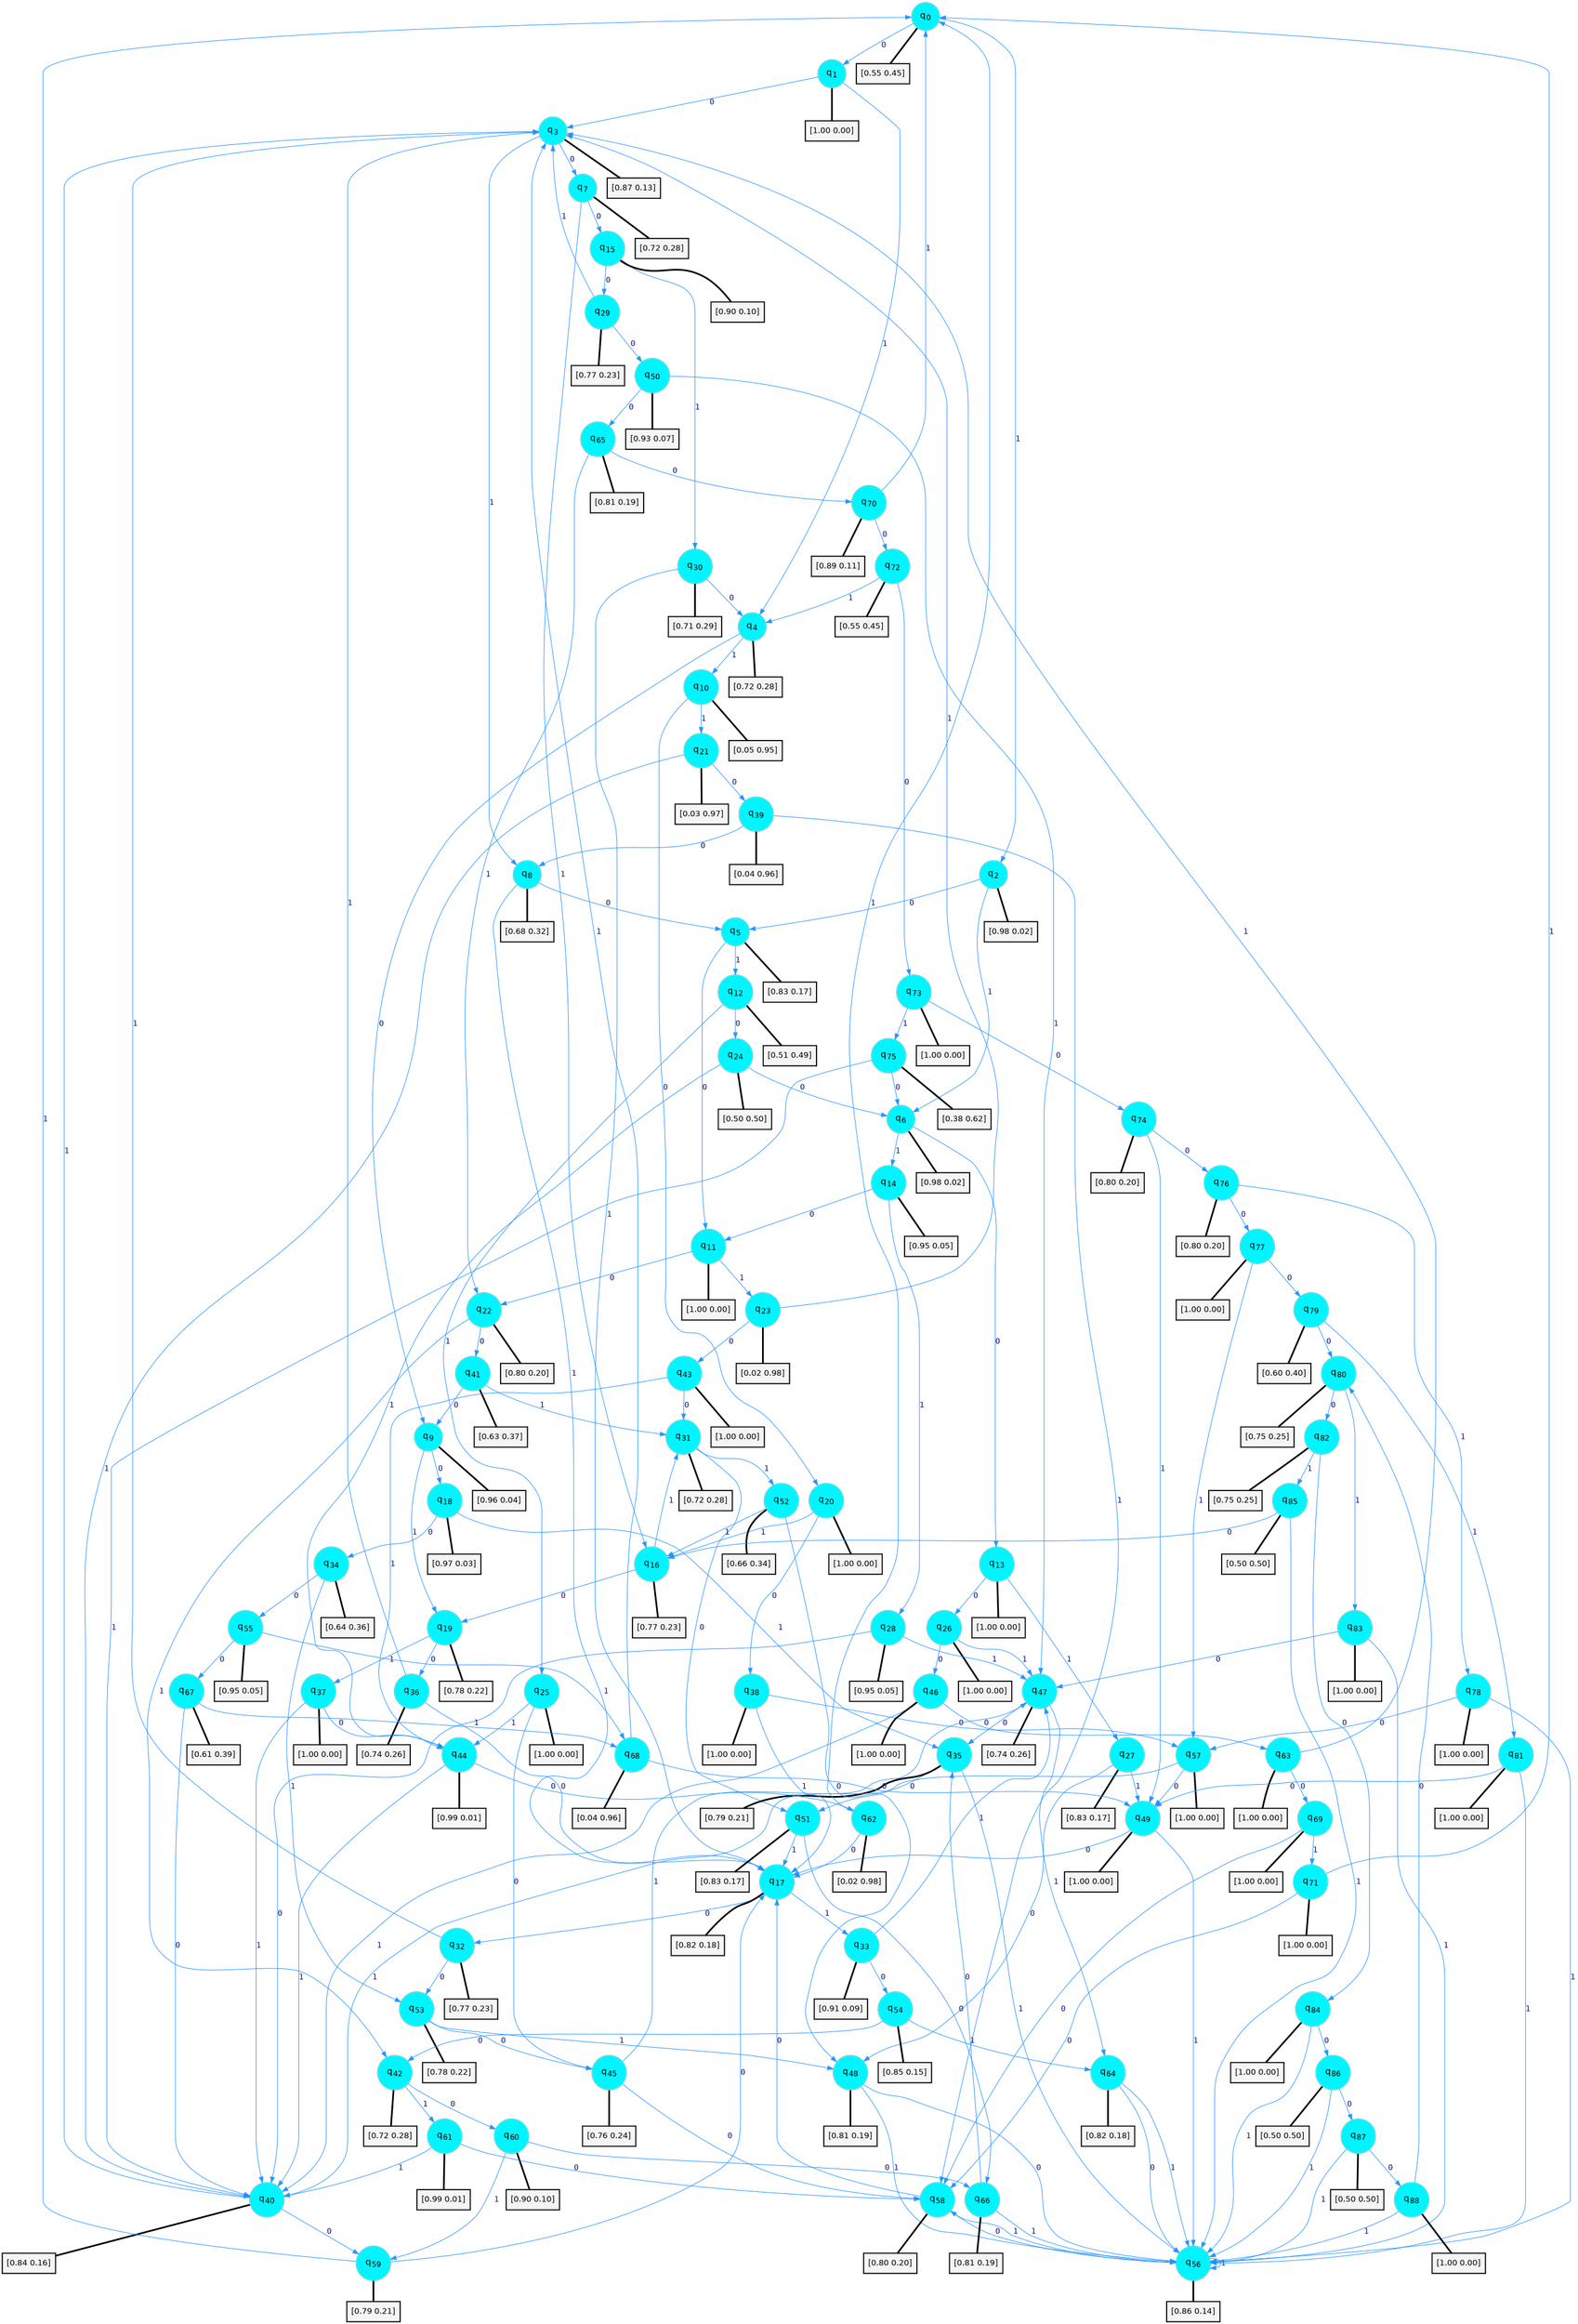 digraph G {
graph [
bgcolor=transparent, dpi=300, rankdir=TD, size="40,25"];
node [
color=gray, fillcolor=turquoise1, fontcolor=black, fontname=Helvetica, fontsize=16, fontweight=bold, shape=circle, style=filled];
edge [
arrowsize=1, color=dodgerblue1, fontcolor=midnightblue, fontname=courier, fontweight=bold, penwidth=1, style=solid, weight=20];
0[label=<q<SUB>0</SUB>>];
1[label=<q<SUB>1</SUB>>];
2[label=<q<SUB>2</SUB>>];
3[label=<q<SUB>3</SUB>>];
4[label=<q<SUB>4</SUB>>];
5[label=<q<SUB>5</SUB>>];
6[label=<q<SUB>6</SUB>>];
7[label=<q<SUB>7</SUB>>];
8[label=<q<SUB>8</SUB>>];
9[label=<q<SUB>9</SUB>>];
10[label=<q<SUB>10</SUB>>];
11[label=<q<SUB>11</SUB>>];
12[label=<q<SUB>12</SUB>>];
13[label=<q<SUB>13</SUB>>];
14[label=<q<SUB>14</SUB>>];
15[label=<q<SUB>15</SUB>>];
16[label=<q<SUB>16</SUB>>];
17[label=<q<SUB>17</SUB>>];
18[label=<q<SUB>18</SUB>>];
19[label=<q<SUB>19</SUB>>];
20[label=<q<SUB>20</SUB>>];
21[label=<q<SUB>21</SUB>>];
22[label=<q<SUB>22</SUB>>];
23[label=<q<SUB>23</SUB>>];
24[label=<q<SUB>24</SUB>>];
25[label=<q<SUB>25</SUB>>];
26[label=<q<SUB>26</SUB>>];
27[label=<q<SUB>27</SUB>>];
28[label=<q<SUB>28</SUB>>];
29[label=<q<SUB>29</SUB>>];
30[label=<q<SUB>30</SUB>>];
31[label=<q<SUB>31</SUB>>];
32[label=<q<SUB>32</SUB>>];
33[label=<q<SUB>33</SUB>>];
34[label=<q<SUB>34</SUB>>];
35[label=<q<SUB>35</SUB>>];
36[label=<q<SUB>36</SUB>>];
37[label=<q<SUB>37</SUB>>];
38[label=<q<SUB>38</SUB>>];
39[label=<q<SUB>39</SUB>>];
40[label=<q<SUB>40</SUB>>];
41[label=<q<SUB>41</SUB>>];
42[label=<q<SUB>42</SUB>>];
43[label=<q<SUB>43</SUB>>];
44[label=<q<SUB>44</SUB>>];
45[label=<q<SUB>45</SUB>>];
46[label=<q<SUB>46</SUB>>];
47[label=<q<SUB>47</SUB>>];
48[label=<q<SUB>48</SUB>>];
49[label=<q<SUB>49</SUB>>];
50[label=<q<SUB>50</SUB>>];
51[label=<q<SUB>51</SUB>>];
52[label=<q<SUB>52</SUB>>];
53[label=<q<SUB>53</SUB>>];
54[label=<q<SUB>54</SUB>>];
55[label=<q<SUB>55</SUB>>];
56[label=<q<SUB>56</SUB>>];
57[label=<q<SUB>57</SUB>>];
58[label=<q<SUB>58</SUB>>];
59[label=<q<SUB>59</SUB>>];
60[label=<q<SUB>60</SUB>>];
61[label=<q<SUB>61</SUB>>];
62[label=<q<SUB>62</SUB>>];
63[label=<q<SUB>63</SUB>>];
64[label=<q<SUB>64</SUB>>];
65[label=<q<SUB>65</SUB>>];
66[label=<q<SUB>66</SUB>>];
67[label=<q<SUB>67</SUB>>];
68[label=<q<SUB>68</SUB>>];
69[label=<q<SUB>69</SUB>>];
70[label=<q<SUB>70</SUB>>];
71[label=<q<SUB>71</SUB>>];
72[label=<q<SUB>72</SUB>>];
73[label=<q<SUB>73</SUB>>];
74[label=<q<SUB>74</SUB>>];
75[label=<q<SUB>75</SUB>>];
76[label=<q<SUB>76</SUB>>];
77[label=<q<SUB>77</SUB>>];
78[label=<q<SUB>78</SUB>>];
79[label=<q<SUB>79</SUB>>];
80[label=<q<SUB>80</SUB>>];
81[label=<q<SUB>81</SUB>>];
82[label=<q<SUB>82</SUB>>];
83[label=<q<SUB>83</SUB>>];
84[label=<q<SUB>84</SUB>>];
85[label=<q<SUB>85</SUB>>];
86[label=<q<SUB>86</SUB>>];
87[label=<q<SUB>87</SUB>>];
88[label=<q<SUB>88</SUB>>];
89[label="[0.55 0.45]", shape=box,fontcolor=black, fontname=Helvetica, fontsize=14, penwidth=2, fillcolor=whitesmoke,color=black];
90[label="[1.00 0.00]", shape=box,fontcolor=black, fontname=Helvetica, fontsize=14, penwidth=2, fillcolor=whitesmoke,color=black];
91[label="[0.98 0.02]", shape=box,fontcolor=black, fontname=Helvetica, fontsize=14, penwidth=2, fillcolor=whitesmoke,color=black];
92[label="[0.87 0.13]", shape=box,fontcolor=black, fontname=Helvetica, fontsize=14, penwidth=2, fillcolor=whitesmoke,color=black];
93[label="[0.72 0.28]", shape=box,fontcolor=black, fontname=Helvetica, fontsize=14, penwidth=2, fillcolor=whitesmoke,color=black];
94[label="[0.83 0.17]", shape=box,fontcolor=black, fontname=Helvetica, fontsize=14, penwidth=2, fillcolor=whitesmoke,color=black];
95[label="[0.98 0.02]", shape=box,fontcolor=black, fontname=Helvetica, fontsize=14, penwidth=2, fillcolor=whitesmoke,color=black];
96[label="[0.72 0.28]", shape=box,fontcolor=black, fontname=Helvetica, fontsize=14, penwidth=2, fillcolor=whitesmoke,color=black];
97[label="[0.68 0.32]", shape=box,fontcolor=black, fontname=Helvetica, fontsize=14, penwidth=2, fillcolor=whitesmoke,color=black];
98[label="[0.96 0.04]", shape=box,fontcolor=black, fontname=Helvetica, fontsize=14, penwidth=2, fillcolor=whitesmoke,color=black];
99[label="[0.05 0.95]", shape=box,fontcolor=black, fontname=Helvetica, fontsize=14, penwidth=2, fillcolor=whitesmoke,color=black];
100[label="[1.00 0.00]", shape=box,fontcolor=black, fontname=Helvetica, fontsize=14, penwidth=2, fillcolor=whitesmoke,color=black];
101[label="[0.51 0.49]", shape=box,fontcolor=black, fontname=Helvetica, fontsize=14, penwidth=2, fillcolor=whitesmoke,color=black];
102[label="[1.00 0.00]", shape=box,fontcolor=black, fontname=Helvetica, fontsize=14, penwidth=2, fillcolor=whitesmoke,color=black];
103[label="[0.95 0.05]", shape=box,fontcolor=black, fontname=Helvetica, fontsize=14, penwidth=2, fillcolor=whitesmoke,color=black];
104[label="[0.90 0.10]", shape=box,fontcolor=black, fontname=Helvetica, fontsize=14, penwidth=2, fillcolor=whitesmoke,color=black];
105[label="[0.77 0.23]", shape=box,fontcolor=black, fontname=Helvetica, fontsize=14, penwidth=2, fillcolor=whitesmoke,color=black];
106[label="[0.82 0.18]", shape=box,fontcolor=black, fontname=Helvetica, fontsize=14, penwidth=2, fillcolor=whitesmoke,color=black];
107[label="[0.97 0.03]", shape=box,fontcolor=black, fontname=Helvetica, fontsize=14, penwidth=2, fillcolor=whitesmoke,color=black];
108[label="[0.78 0.22]", shape=box,fontcolor=black, fontname=Helvetica, fontsize=14, penwidth=2, fillcolor=whitesmoke,color=black];
109[label="[1.00 0.00]", shape=box,fontcolor=black, fontname=Helvetica, fontsize=14, penwidth=2, fillcolor=whitesmoke,color=black];
110[label="[0.03 0.97]", shape=box,fontcolor=black, fontname=Helvetica, fontsize=14, penwidth=2, fillcolor=whitesmoke,color=black];
111[label="[0.80 0.20]", shape=box,fontcolor=black, fontname=Helvetica, fontsize=14, penwidth=2, fillcolor=whitesmoke,color=black];
112[label="[0.02 0.98]", shape=box,fontcolor=black, fontname=Helvetica, fontsize=14, penwidth=2, fillcolor=whitesmoke,color=black];
113[label="[0.50 0.50]", shape=box,fontcolor=black, fontname=Helvetica, fontsize=14, penwidth=2, fillcolor=whitesmoke,color=black];
114[label="[1.00 0.00]", shape=box,fontcolor=black, fontname=Helvetica, fontsize=14, penwidth=2, fillcolor=whitesmoke,color=black];
115[label="[1.00 0.00]", shape=box,fontcolor=black, fontname=Helvetica, fontsize=14, penwidth=2, fillcolor=whitesmoke,color=black];
116[label="[0.83 0.17]", shape=box,fontcolor=black, fontname=Helvetica, fontsize=14, penwidth=2, fillcolor=whitesmoke,color=black];
117[label="[0.95 0.05]", shape=box,fontcolor=black, fontname=Helvetica, fontsize=14, penwidth=2, fillcolor=whitesmoke,color=black];
118[label="[0.77 0.23]", shape=box,fontcolor=black, fontname=Helvetica, fontsize=14, penwidth=2, fillcolor=whitesmoke,color=black];
119[label="[0.71 0.29]", shape=box,fontcolor=black, fontname=Helvetica, fontsize=14, penwidth=2, fillcolor=whitesmoke,color=black];
120[label="[0.72 0.28]", shape=box,fontcolor=black, fontname=Helvetica, fontsize=14, penwidth=2, fillcolor=whitesmoke,color=black];
121[label="[0.77 0.23]", shape=box,fontcolor=black, fontname=Helvetica, fontsize=14, penwidth=2, fillcolor=whitesmoke,color=black];
122[label="[0.91 0.09]", shape=box,fontcolor=black, fontname=Helvetica, fontsize=14, penwidth=2, fillcolor=whitesmoke,color=black];
123[label="[0.64 0.36]", shape=box,fontcolor=black, fontname=Helvetica, fontsize=14, penwidth=2, fillcolor=whitesmoke,color=black];
124[label="[0.79 0.21]", shape=box,fontcolor=black, fontname=Helvetica, fontsize=14, penwidth=2, fillcolor=whitesmoke,color=black];
125[label="[0.74 0.26]", shape=box,fontcolor=black, fontname=Helvetica, fontsize=14, penwidth=2, fillcolor=whitesmoke,color=black];
126[label="[1.00 0.00]", shape=box,fontcolor=black, fontname=Helvetica, fontsize=14, penwidth=2, fillcolor=whitesmoke,color=black];
127[label="[1.00 0.00]", shape=box,fontcolor=black, fontname=Helvetica, fontsize=14, penwidth=2, fillcolor=whitesmoke,color=black];
128[label="[0.04 0.96]", shape=box,fontcolor=black, fontname=Helvetica, fontsize=14, penwidth=2, fillcolor=whitesmoke,color=black];
129[label="[0.84 0.16]", shape=box,fontcolor=black, fontname=Helvetica, fontsize=14, penwidth=2, fillcolor=whitesmoke,color=black];
130[label="[0.63 0.37]", shape=box,fontcolor=black, fontname=Helvetica, fontsize=14, penwidth=2, fillcolor=whitesmoke,color=black];
131[label="[0.72 0.28]", shape=box,fontcolor=black, fontname=Helvetica, fontsize=14, penwidth=2, fillcolor=whitesmoke,color=black];
132[label="[1.00 0.00]", shape=box,fontcolor=black, fontname=Helvetica, fontsize=14, penwidth=2, fillcolor=whitesmoke,color=black];
133[label="[0.99 0.01]", shape=box,fontcolor=black, fontname=Helvetica, fontsize=14, penwidth=2, fillcolor=whitesmoke,color=black];
134[label="[0.76 0.24]", shape=box,fontcolor=black, fontname=Helvetica, fontsize=14, penwidth=2, fillcolor=whitesmoke,color=black];
135[label="[1.00 0.00]", shape=box,fontcolor=black, fontname=Helvetica, fontsize=14, penwidth=2, fillcolor=whitesmoke,color=black];
136[label="[0.74 0.26]", shape=box,fontcolor=black, fontname=Helvetica, fontsize=14, penwidth=2, fillcolor=whitesmoke,color=black];
137[label="[0.81 0.19]", shape=box,fontcolor=black, fontname=Helvetica, fontsize=14, penwidth=2, fillcolor=whitesmoke,color=black];
138[label="[1.00 0.00]", shape=box,fontcolor=black, fontname=Helvetica, fontsize=14, penwidth=2, fillcolor=whitesmoke,color=black];
139[label="[0.93 0.07]", shape=box,fontcolor=black, fontname=Helvetica, fontsize=14, penwidth=2, fillcolor=whitesmoke,color=black];
140[label="[0.83 0.17]", shape=box,fontcolor=black, fontname=Helvetica, fontsize=14, penwidth=2, fillcolor=whitesmoke,color=black];
141[label="[0.66 0.34]", shape=box,fontcolor=black, fontname=Helvetica, fontsize=14, penwidth=2, fillcolor=whitesmoke,color=black];
142[label="[0.78 0.22]", shape=box,fontcolor=black, fontname=Helvetica, fontsize=14, penwidth=2, fillcolor=whitesmoke,color=black];
143[label="[0.85 0.15]", shape=box,fontcolor=black, fontname=Helvetica, fontsize=14, penwidth=2, fillcolor=whitesmoke,color=black];
144[label="[0.95 0.05]", shape=box,fontcolor=black, fontname=Helvetica, fontsize=14, penwidth=2, fillcolor=whitesmoke,color=black];
145[label="[0.86 0.14]", shape=box,fontcolor=black, fontname=Helvetica, fontsize=14, penwidth=2, fillcolor=whitesmoke,color=black];
146[label="[1.00 0.00]", shape=box,fontcolor=black, fontname=Helvetica, fontsize=14, penwidth=2, fillcolor=whitesmoke,color=black];
147[label="[0.80 0.20]", shape=box,fontcolor=black, fontname=Helvetica, fontsize=14, penwidth=2, fillcolor=whitesmoke,color=black];
148[label="[0.79 0.21]", shape=box,fontcolor=black, fontname=Helvetica, fontsize=14, penwidth=2, fillcolor=whitesmoke,color=black];
149[label="[0.90 0.10]", shape=box,fontcolor=black, fontname=Helvetica, fontsize=14, penwidth=2, fillcolor=whitesmoke,color=black];
150[label="[0.99 0.01]", shape=box,fontcolor=black, fontname=Helvetica, fontsize=14, penwidth=2, fillcolor=whitesmoke,color=black];
151[label="[0.02 0.98]", shape=box,fontcolor=black, fontname=Helvetica, fontsize=14, penwidth=2, fillcolor=whitesmoke,color=black];
152[label="[1.00 0.00]", shape=box,fontcolor=black, fontname=Helvetica, fontsize=14, penwidth=2, fillcolor=whitesmoke,color=black];
153[label="[0.82 0.18]", shape=box,fontcolor=black, fontname=Helvetica, fontsize=14, penwidth=2, fillcolor=whitesmoke,color=black];
154[label="[0.81 0.19]", shape=box,fontcolor=black, fontname=Helvetica, fontsize=14, penwidth=2, fillcolor=whitesmoke,color=black];
155[label="[0.81 0.19]", shape=box,fontcolor=black, fontname=Helvetica, fontsize=14, penwidth=2, fillcolor=whitesmoke,color=black];
156[label="[0.61 0.39]", shape=box,fontcolor=black, fontname=Helvetica, fontsize=14, penwidth=2, fillcolor=whitesmoke,color=black];
157[label="[0.04 0.96]", shape=box,fontcolor=black, fontname=Helvetica, fontsize=14, penwidth=2, fillcolor=whitesmoke,color=black];
158[label="[1.00 0.00]", shape=box,fontcolor=black, fontname=Helvetica, fontsize=14, penwidth=2, fillcolor=whitesmoke,color=black];
159[label="[0.89 0.11]", shape=box,fontcolor=black, fontname=Helvetica, fontsize=14, penwidth=2, fillcolor=whitesmoke,color=black];
160[label="[1.00 0.00]", shape=box,fontcolor=black, fontname=Helvetica, fontsize=14, penwidth=2, fillcolor=whitesmoke,color=black];
161[label="[0.55 0.45]", shape=box,fontcolor=black, fontname=Helvetica, fontsize=14, penwidth=2, fillcolor=whitesmoke,color=black];
162[label="[1.00 0.00]", shape=box,fontcolor=black, fontname=Helvetica, fontsize=14, penwidth=2, fillcolor=whitesmoke,color=black];
163[label="[0.80 0.20]", shape=box,fontcolor=black, fontname=Helvetica, fontsize=14, penwidth=2, fillcolor=whitesmoke,color=black];
164[label="[0.38 0.62]", shape=box,fontcolor=black, fontname=Helvetica, fontsize=14, penwidth=2, fillcolor=whitesmoke,color=black];
165[label="[0.80 0.20]", shape=box,fontcolor=black, fontname=Helvetica, fontsize=14, penwidth=2, fillcolor=whitesmoke,color=black];
166[label="[1.00 0.00]", shape=box,fontcolor=black, fontname=Helvetica, fontsize=14, penwidth=2, fillcolor=whitesmoke,color=black];
167[label="[1.00 0.00]", shape=box,fontcolor=black, fontname=Helvetica, fontsize=14, penwidth=2, fillcolor=whitesmoke,color=black];
168[label="[0.60 0.40]", shape=box,fontcolor=black, fontname=Helvetica, fontsize=14, penwidth=2, fillcolor=whitesmoke,color=black];
169[label="[0.75 0.25]", shape=box,fontcolor=black, fontname=Helvetica, fontsize=14, penwidth=2, fillcolor=whitesmoke,color=black];
170[label="[1.00 0.00]", shape=box,fontcolor=black, fontname=Helvetica, fontsize=14, penwidth=2, fillcolor=whitesmoke,color=black];
171[label="[0.75 0.25]", shape=box,fontcolor=black, fontname=Helvetica, fontsize=14, penwidth=2, fillcolor=whitesmoke,color=black];
172[label="[1.00 0.00]", shape=box,fontcolor=black, fontname=Helvetica, fontsize=14, penwidth=2, fillcolor=whitesmoke,color=black];
173[label="[1.00 0.00]", shape=box,fontcolor=black, fontname=Helvetica, fontsize=14, penwidth=2, fillcolor=whitesmoke,color=black];
174[label="[0.50 0.50]", shape=box,fontcolor=black, fontname=Helvetica, fontsize=14, penwidth=2, fillcolor=whitesmoke,color=black];
175[label="[0.50 0.50]", shape=box,fontcolor=black, fontname=Helvetica, fontsize=14, penwidth=2, fillcolor=whitesmoke,color=black];
176[label="[0.50 0.50]", shape=box,fontcolor=black, fontname=Helvetica, fontsize=14, penwidth=2, fillcolor=whitesmoke,color=black];
177[label="[1.00 0.00]", shape=box,fontcolor=black, fontname=Helvetica, fontsize=14, penwidth=2, fillcolor=whitesmoke,color=black];
0->1 [label=0];
0->2 [label=1];
0->89 [arrowhead=none, penwidth=3,color=black];
1->3 [label=0];
1->4 [label=1];
1->90 [arrowhead=none, penwidth=3,color=black];
2->5 [label=0];
2->6 [label=1];
2->91 [arrowhead=none, penwidth=3,color=black];
3->7 [label=0];
3->8 [label=1];
3->92 [arrowhead=none, penwidth=3,color=black];
4->9 [label=0];
4->10 [label=1];
4->93 [arrowhead=none, penwidth=3,color=black];
5->11 [label=0];
5->12 [label=1];
5->94 [arrowhead=none, penwidth=3,color=black];
6->13 [label=0];
6->14 [label=1];
6->95 [arrowhead=none, penwidth=3,color=black];
7->15 [label=0];
7->16 [label=1];
7->96 [arrowhead=none, penwidth=3,color=black];
8->5 [label=0];
8->17 [label=1];
8->97 [arrowhead=none, penwidth=3,color=black];
9->18 [label=0];
9->19 [label=1];
9->98 [arrowhead=none, penwidth=3,color=black];
10->20 [label=0];
10->21 [label=1];
10->99 [arrowhead=none, penwidth=3,color=black];
11->22 [label=0];
11->23 [label=1];
11->100 [arrowhead=none, penwidth=3,color=black];
12->24 [label=0];
12->25 [label=1];
12->101 [arrowhead=none, penwidth=3,color=black];
13->26 [label=0];
13->27 [label=1];
13->102 [arrowhead=none, penwidth=3,color=black];
14->11 [label=0];
14->28 [label=1];
14->103 [arrowhead=none, penwidth=3,color=black];
15->29 [label=0];
15->30 [label=1];
15->104 [arrowhead=none, penwidth=3,color=black];
16->19 [label=0];
16->31 [label=1];
16->105 [arrowhead=none, penwidth=3,color=black];
17->32 [label=0];
17->33 [label=1];
17->106 [arrowhead=none, penwidth=3,color=black];
18->34 [label=0];
18->35 [label=1];
18->107 [arrowhead=none, penwidth=3,color=black];
19->36 [label=0];
19->37 [label=1];
19->108 [arrowhead=none, penwidth=3,color=black];
20->38 [label=0];
20->16 [label=1];
20->109 [arrowhead=none, penwidth=3,color=black];
21->39 [label=0];
21->40 [label=1];
21->110 [arrowhead=none, penwidth=3,color=black];
22->41 [label=0];
22->42 [label=1];
22->111 [arrowhead=none, penwidth=3,color=black];
23->43 [label=0];
23->3 [label=1];
23->112 [arrowhead=none, penwidth=3,color=black];
24->6 [label=0];
24->44 [label=1];
24->113 [arrowhead=none, penwidth=3,color=black];
25->45 [label=0];
25->44 [label=1];
25->114 [arrowhead=none, penwidth=3,color=black];
26->46 [label=0];
26->47 [label=1];
26->115 [arrowhead=none, penwidth=3,color=black];
27->48 [label=0];
27->49 [label=1];
27->116 [arrowhead=none, penwidth=3,color=black];
28->40 [label=0];
28->47 [label=1];
28->117 [arrowhead=none, penwidth=3,color=black];
29->50 [label=0];
29->3 [label=1];
29->118 [arrowhead=none, penwidth=3,color=black];
30->4 [label=0];
30->17 [label=1];
30->119 [arrowhead=none, penwidth=3,color=black];
31->51 [label=0];
31->52 [label=1];
31->120 [arrowhead=none, penwidth=3,color=black];
32->53 [label=0];
32->3 [label=1];
32->121 [arrowhead=none, penwidth=3,color=black];
33->54 [label=0];
33->47 [label=1];
33->122 [arrowhead=none, penwidth=3,color=black];
34->55 [label=0];
34->53 [label=1];
34->123 [arrowhead=none, penwidth=3,color=black];
35->51 [label=0];
35->56 [label=1];
35->124 [arrowhead=none, penwidth=3,color=black];
36->17 [label=0];
36->3 [label=1];
36->125 [arrowhead=none, penwidth=3,color=black];
37->44 [label=0];
37->40 [label=1];
37->126 [arrowhead=none, penwidth=3,color=black];
38->57 [label=0];
38->17 [label=1];
38->127 [arrowhead=none, penwidth=3,color=black];
39->8 [label=0];
39->58 [label=1];
39->128 [arrowhead=none, penwidth=3,color=black];
40->59 [label=0];
40->3 [label=1];
40->129 [arrowhead=none, penwidth=3,color=black];
41->9 [label=0];
41->31 [label=1];
41->130 [arrowhead=none, penwidth=3,color=black];
42->60 [label=0];
42->61 [label=1];
42->131 [arrowhead=none, penwidth=3,color=black];
43->31 [label=0];
43->44 [label=1];
43->132 [arrowhead=none, penwidth=3,color=black];
44->62 [label=0];
44->40 [label=1];
44->133 [arrowhead=none, penwidth=3,color=black];
45->58 [label=0];
45->47 [label=1];
45->134 [arrowhead=none, penwidth=3,color=black];
46->63 [label=0];
46->40 [label=1];
46->135 [arrowhead=none, penwidth=3,color=black];
47->35 [label=0];
47->64 [label=1];
47->136 [arrowhead=none, penwidth=3,color=black];
48->56 [label=0];
48->56 [label=1];
48->137 [arrowhead=none, penwidth=3,color=black];
49->17 [label=0];
49->56 [label=1];
49->138 [arrowhead=none, penwidth=3,color=black];
50->65 [label=0];
50->47 [label=1];
50->139 [arrowhead=none, penwidth=3,color=black];
51->66 [label=0];
51->17 [label=1];
51->140 [arrowhead=none, penwidth=3,color=black];
52->48 [label=0];
52->16 [label=1];
52->141 [arrowhead=none, penwidth=3,color=black];
53->45 [label=0];
53->48 [label=1];
53->142 [arrowhead=none, penwidth=3,color=black];
54->42 [label=0];
54->64 [label=1];
54->143 [arrowhead=none, penwidth=3,color=black];
55->67 [label=0];
55->68 [label=1];
55->144 [arrowhead=none, penwidth=3,color=black];
56->58 [label=0];
56->56 [label=1];
56->145 [arrowhead=none, penwidth=3,color=black];
57->49 [label=0];
57->40 [label=1];
57->146 [arrowhead=none, penwidth=3,color=black];
58->17 [label=0];
58->56 [label=1];
58->147 [arrowhead=none, penwidth=3,color=black];
59->17 [label=0];
59->0 [label=1];
59->148 [arrowhead=none, penwidth=3,color=black];
60->66 [label=0];
60->59 [label=1];
60->149 [arrowhead=none, penwidth=3,color=black];
61->58 [label=0];
61->40 [label=1];
61->150 [arrowhead=none, penwidth=3,color=black];
62->17 [label=0];
62->0 [label=1];
62->151 [arrowhead=none, penwidth=3,color=black];
63->69 [label=0];
63->3 [label=1];
63->152 [arrowhead=none, penwidth=3,color=black];
64->56 [label=0];
64->56 [label=1];
64->153 [arrowhead=none, penwidth=3,color=black];
65->70 [label=0];
65->22 [label=1];
65->154 [arrowhead=none, penwidth=3,color=black];
66->35 [label=0];
66->56 [label=1];
66->155 [arrowhead=none, penwidth=3,color=black];
67->40 [label=0];
67->68 [label=1];
67->156 [arrowhead=none, penwidth=3,color=black];
68->49 [label=0];
68->3 [label=1];
68->157 [arrowhead=none, penwidth=3,color=black];
69->58 [label=0];
69->71 [label=1];
69->158 [arrowhead=none, penwidth=3,color=black];
70->72 [label=0];
70->0 [label=1];
70->159 [arrowhead=none, penwidth=3,color=black];
71->58 [label=0];
71->0 [label=1];
71->160 [arrowhead=none, penwidth=3,color=black];
72->73 [label=0];
72->4 [label=1];
72->161 [arrowhead=none, penwidth=3,color=black];
73->74 [label=0];
73->75 [label=1];
73->162 [arrowhead=none, penwidth=3,color=black];
74->76 [label=0];
74->49 [label=1];
74->163 [arrowhead=none, penwidth=3,color=black];
75->6 [label=0];
75->40 [label=1];
75->164 [arrowhead=none, penwidth=3,color=black];
76->77 [label=0];
76->78 [label=1];
76->165 [arrowhead=none, penwidth=3,color=black];
77->79 [label=0];
77->57 [label=1];
77->166 [arrowhead=none, penwidth=3,color=black];
78->57 [label=0];
78->56 [label=1];
78->167 [arrowhead=none, penwidth=3,color=black];
79->80 [label=0];
79->81 [label=1];
79->168 [arrowhead=none, penwidth=3,color=black];
80->82 [label=0];
80->83 [label=1];
80->169 [arrowhead=none, penwidth=3,color=black];
81->49 [label=0];
81->56 [label=1];
81->170 [arrowhead=none, penwidth=3,color=black];
82->84 [label=0];
82->85 [label=1];
82->171 [arrowhead=none, penwidth=3,color=black];
83->47 [label=0];
83->56 [label=1];
83->172 [arrowhead=none, penwidth=3,color=black];
84->86 [label=0];
84->56 [label=1];
84->173 [arrowhead=none, penwidth=3,color=black];
85->16 [label=0];
85->56 [label=1];
85->174 [arrowhead=none, penwidth=3,color=black];
86->87 [label=0];
86->56 [label=1];
86->175 [arrowhead=none, penwidth=3,color=black];
87->88 [label=0];
87->56 [label=1];
87->176 [arrowhead=none, penwidth=3,color=black];
88->80 [label=0];
88->56 [label=1];
88->177 [arrowhead=none, penwidth=3,color=black];
}
